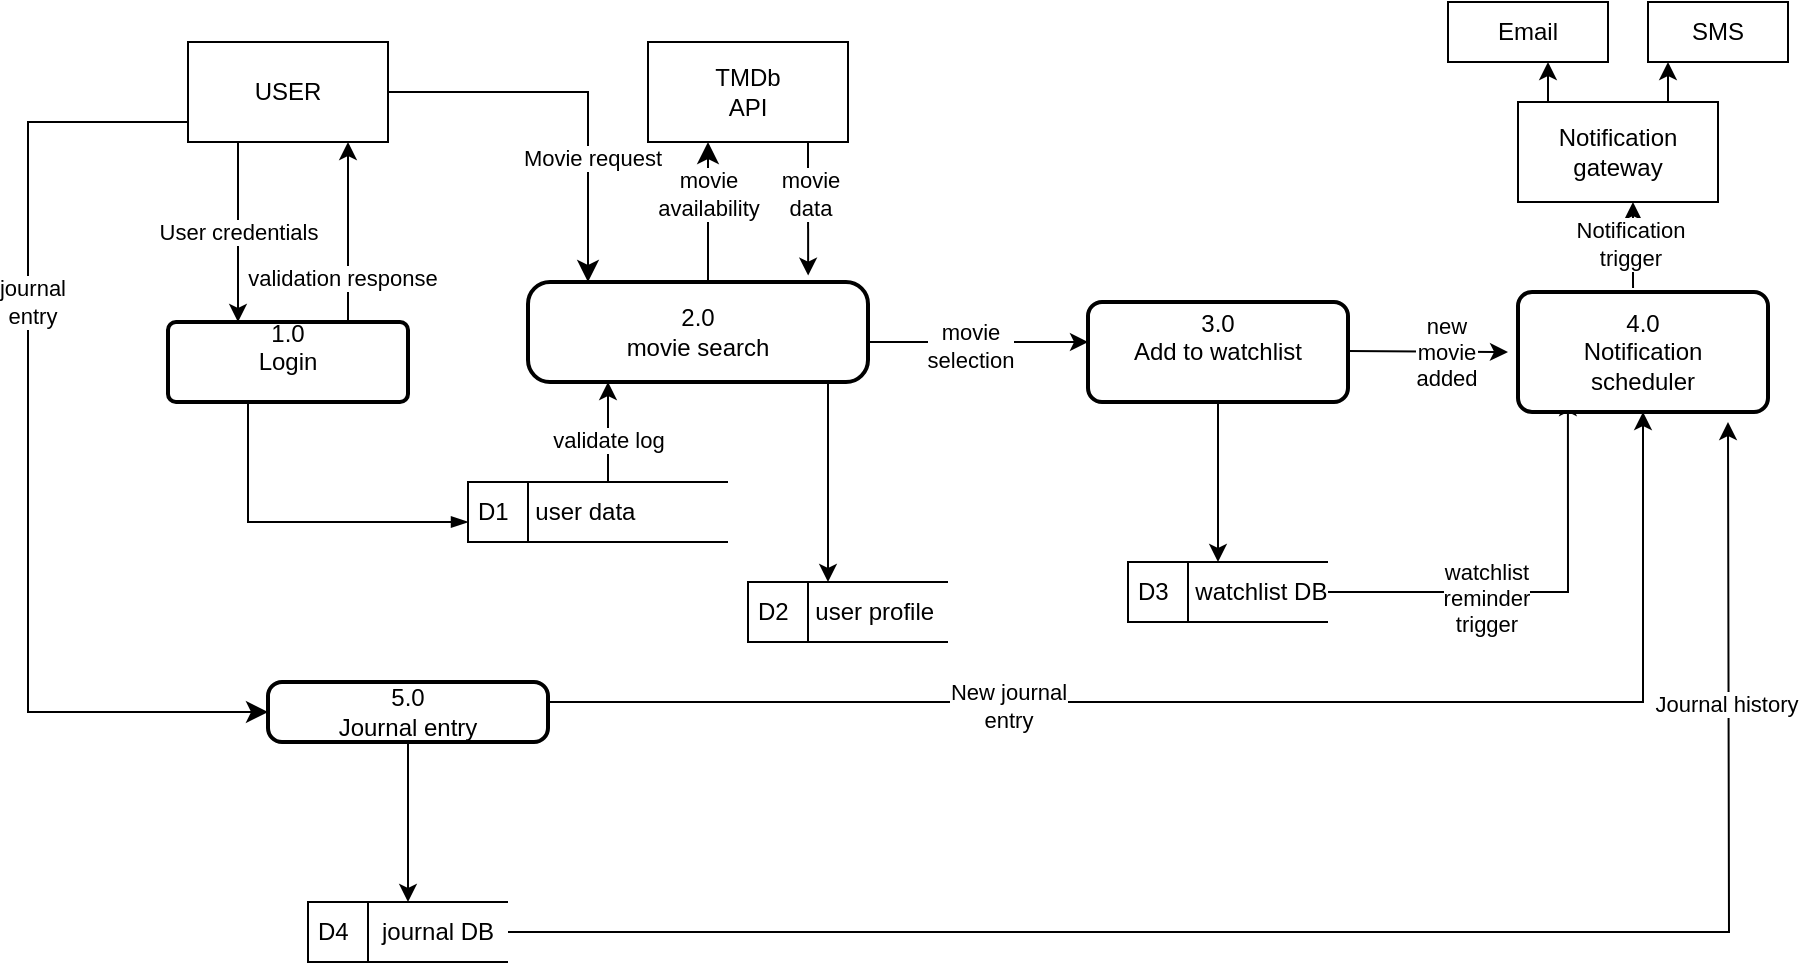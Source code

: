 <mxfile version="28.0.6">
  <diagram name="Page-1" id="leL1rRKYqdVQRdPTp1Ok">
    <mxGraphModel dx="1966" dy="796" grid="1" gridSize="10" guides="1" tooltips="1" connect="1" arrows="1" fold="1" page="1" pageScale="1" pageWidth="850" pageHeight="1100" background="none" math="0" shadow="0">
      <root>
        <mxCell id="0" />
        <mxCell id="1" parent="0" />
        <mxCell id="fdAt8DJKUqtN17egAkAn-1" value="USER" style="html=1;dashed=0;whiteSpace=wrap;" vertex="1" parent="1">
          <mxGeometry x="60" y="40" width="100" height="50" as="geometry" />
        </mxCell>
        <mxCell id="fdAt8DJKUqtN17egAkAn-8" value="User credentials" style="endArrow=classic;html=1;rounded=0;exitX=0.25;exitY=1;exitDx=0;exitDy=0;" edge="1" parent="1" source="fdAt8DJKUqtN17egAkAn-1">
          <mxGeometry width="50" height="50" relative="1" as="geometry">
            <mxPoint x="70" y="140" as="sourcePoint" />
            <mxPoint x="85" y="180" as="targetPoint" />
            <Array as="points">
              <mxPoint x="85" y="130" />
            </Array>
          </mxGeometry>
        </mxCell>
        <mxCell id="fdAt8DJKUqtN17egAkAn-11" value="" style="edgeStyle=orthogonalEdgeStyle;rounded=0;orthogonalLoop=1;jettySize=auto;html=1;" edge="1" parent="1" source="fdAt8DJKUqtN17egAkAn-9" target="fdAt8DJKUqtN17egAkAn-1">
          <mxGeometry relative="1" as="geometry">
            <Array as="points">
              <mxPoint x="140" y="150" />
              <mxPoint x="140" y="150" />
            </Array>
          </mxGeometry>
        </mxCell>
        <mxCell id="fdAt8DJKUqtN17egAkAn-12" value="validation response" style="edgeLabel;html=1;align=center;verticalAlign=middle;resizable=0;points=[];" vertex="1" connectable="0" parent="fdAt8DJKUqtN17egAkAn-11">
          <mxGeometry x="-0.498" y="3" relative="1" as="geometry">
            <mxPoint as="offset" />
          </mxGeometry>
        </mxCell>
        <mxCell id="fdAt8DJKUqtN17egAkAn-9" value="1.0&lt;div&gt;Login&lt;/div&gt;&lt;div&gt;&lt;br&gt;&lt;/div&gt;" style="rounded=1;whiteSpace=wrap;html=1;absoluteArcSize=1;arcSize=8;strokeWidth=2;" vertex="1" parent="1">
          <mxGeometry x="50" y="180" width="120" height="40" as="geometry" />
        </mxCell>
        <mxCell id="fdAt8DJKUqtN17egAkAn-13" value="" style="edgeStyle=elbowEdgeStyle;fontSize=12;html=1;endArrow=blockThin;endFill=1;rounded=0;" edge="1" parent="1">
          <mxGeometry width="160" relative="1" as="geometry">
            <mxPoint x="90" y="220" as="sourcePoint" />
            <mxPoint x="200" y="280" as="targetPoint" />
            <Array as="points">
              <mxPoint x="90" y="260" />
            </Array>
          </mxGeometry>
        </mxCell>
        <mxCell id="fdAt8DJKUqtN17egAkAn-14" value="D1&amp;nbsp; &amp;nbsp; user data" style="html=1;dashed=0;whiteSpace=wrap;shape=mxgraph.dfd.dataStoreID;align=left;spacingLeft=3;points=[[0,0],[0.5,0],[1,0],[0,0.5],[1,0.5],[0,1],[0.5,1],[1,1]];" vertex="1" parent="1">
          <mxGeometry x="200" y="260" width="130" height="30" as="geometry" />
        </mxCell>
        <mxCell id="fdAt8DJKUqtN17egAkAn-16" value="" style="edgeStyle=none;orthogonalLoop=1;jettySize=auto;html=1;rounded=0;" edge="1" parent="1">
          <mxGeometry width="100" relative="1" as="geometry">
            <mxPoint x="270" y="220" as="sourcePoint" />
            <mxPoint x="270" y="210" as="targetPoint" />
            <Array as="points">
              <mxPoint x="270" y="260" />
            </Array>
          </mxGeometry>
        </mxCell>
        <mxCell id="fdAt8DJKUqtN17egAkAn-91" value="validate log" style="edgeLabel;html=1;align=center;verticalAlign=middle;resizable=0;points=[];" vertex="1" connectable="0" parent="fdAt8DJKUqtN17egAkAn-16">
          <mxGeometry x="0.366" relative="1" as="geometry">
            <mxPoint as="offset" />
          </mxGeometry>
        </mxCell>
        <mxCell id="fdAt8DJKUqtN17egAkAn-17" value="2.0&lt;div&gt;movie search&lt;/div&gt;" style="rounded=1;whiteSpace=wrap;html=1;absoluteArcSize=1;arcSize=22;strokeWidth=2;" vertex="1" parent="1">
          <mxGeometry x="230" y="160" width="170" height="50" as="geometry" />
        </mxCell>
        <mxCell id="fdAt8DJKUqtN17egAkAn-22" value="" style="edgeStyle=segmentEdgeStyle;endArrow=classic;html=1;curved=0;rounded=0;endSize=8;startSize=8;exitX=1;exitY=0.5;exitDx=0;exitDy=0;" edge="1" parent="1" source="fdAt8DJKUqtN17egAkAn-1">
          <mxGeometry width="50" height="50" relative="1" as="geometry">
            <mxPoint x="200" y="65" as="sourcePoint" />
            <mxPoint x="260" y="160" as="targetPoint" />
            <Array as="points">
              <mxPoint x="260" y="65" />
            </Array>
          </mxGeometry>
        </mxCell>
        <mxCell id="fdAt8DJKUqtN17egAkAn-23" value="Movie request" style="edgeLabel;html=1;align=center;verticalAlign=middle;resizable=0;points=[];" vertex="1" connectable="0" parent="fdAt8DJKUqtN17egAkAn-22">
          <mxGeometry x="0.364" y="2" relative="1" as="geometry">
            <mxPoint as="offset" />
          </mxGeometry>
        </mxCell>
        <mxCell id="fdAt8DJKUqtN17egAkAn-24" value="" style="edgeStyle=segmentEdgeStyle;endArrow=classic;html=1;curved=0;rounded=0;endSize=8;startSize=8;" edge="1" parent="1">
          <mxGeometry width="50" height="50" relative="1" as="geometry">
            <mxPoint x="270" y="160" as="sourcePoint" />
            <mxPoint x="320" y="90" as="targetPoint" />
            <Array as="points">
              <mxPoint x="320" y="160" />
            </Array>
          </mxGeometry>
        </mxCell>
        <mxCell id="fdAt8DJKUqtN17egAkAn-27" value="movie&lt;div&gt;availability&lt;/div&gt;" style="edgeLabel;html=1;align=center;verticalAlign=middle;resizable=0;points=[];" vertex="1" connectable="0" parent="fdAt8DJKUqtN17egAkAn-24">
          <mxGeometry x="0.567" relative="1" as="geometry">
            <mxPoint as="offset" />
          </mxGeometry>
        </mxCell>
        <mxCell id="fdAt8DJKUqtN17egAkAn-25" value="TMDb&lt;div&gt;API&lt;/div&gt;" style="html=1;dashed=0;whiteSpace=wrap;" vertex="1" parent="1">
          <mxGeometry x="290" y="40" width="100" height="50" as="geometry" />
        </mxCell>
        <mxCell id="fdAt8DJKUqtN17egAkAn-26" value="" style="endArrow=classic;html=1;rounded=0;entryX=0.824;entryY=-0.064;entryDx=0;entryDy=0;entryPerimeter=0;" edge="1" parent="1" target="fdAt8DJKUqtN17egAkAn-17">
          <mxGeometry width="50" height="50" relative="1" as="geometry">
            <mxPoint x="370" y="90" as="sourcePoint" />
            <mxPoint x="370" y="150" as="targetPoint" />
          </mxGeometry>
        </mxCell>
        <mxCell id="fdAt8DJKUqtN17egAkAn-28" value="movie&lt;div&gt;data&lt;/div&gt;" style="edgeLabel;html=1;align=center;verticalAlign=middle;resizable=0;points=[];" vertex="1" connectable="0" parent="fdAt8DJKUqtN17egAkAn-26">
          <mxGeometry x="-0.222" y="1" relative="1" as="geometry">
            <mxPoint as="offset" />
          </mxGeometry>
        </mxCell>
        <mxCell id="fdAt8DJKUqtN17egAkAn-29" value="" style="endArrow=classic;html=1;rounded=0;" edge="1" parent="1">
          <mxGeometry width="50" height="50" relative="1" as="geometry">
            <mxPoint x="380" y="210" as="sourcePoint" />
            <mxPoint x="380" y="310" as="targetPoint" />
          </mxGeometry>
        </mxCell>
        <mxCell id="fdAt8DJKUqtN17egAkAn-30" value="D2&amp;nbsp; &amp;nbsp; user profile" style="html=1;dashed=0;whiteSpace=wrap;shape=mxgraph.dfd.dataStoreID;align=left;spacingLeft=3;points=[[0,0],[0.5,0],[1,0],[0,0.5],[1,0.5],[0,1],[0.5,1],[1,1]];" vertex="1" parent="1">
          <mxGeometry x="340" y="310" width="100" height="30" as="geometry" />
        </mxCell>
        <mxCell id="fdAt8DJKUqtN17egAkAn-31" value="" style="endArrow=classic;html=1;rounded=0;" edge="1" parent="1">
          <mxGeometry width="50" height="50" relative="1" as="geometry">
            <mxPoint x="400" y="190" as="sourcePoint" />
            <mxPoint x="510" y="190" as="targetPoint" />
            <Array as="points" />
          </mxGeometry>
        </mxCell>
        <mxCell id="fdAt8DJKUqtN17egAkAn-32" value="movie&lt;div&gt;selection&lt;/div&gt;" style="edgeLabel;html=1;align=center;verticalAlign=middle;resizable=0;points=[];" vertex="1" connectable="0" parent="fdAt8DJKUqtN17egAkAn-31">
          <mxGeometry x="-0.073" y="-2" relative="1" as="geometry">
            <mxPoint as="offset" />
          </mxGeometry>
        </mxCell>
        <mxCell id="fdAt8DJKUqtN17egAkAn-39" value="" style="edgeStyle=orthogonalEdgeStyle;rounded=0;orthogonalLoop=1;jettySize=auto;html=1;" edge="1" parent="1" source="fdAt8DJKUqtN17egAkAn-33" target="fdAt8DJKUqtN17egAkAn-37">
          <mxGeometry relative="1" as="geometry">
            <Array as="points">
              <mxPoint x="580" y="300" />
              <mxPoint x="580" y="300" />
            </Array>
          </mxGeometry>
        </mxCell>
        <mxCell id="fdAt8DJKUqtN17egAkAn-33" value="3.0&lt;div&gt;Add to watchlist&lt;/div&gt;&lt;div&gt;&lt;br&gt;&lt;/div&gt;" style="rounded=1;whiteSpace=wrap;html=1;absoluteArcSize=1;arcSize=14;strokeWidth=2;" vertex="1" parent="1">
          <mxGeometry x="510" y="170" width="130" height="50" as="geometry" />
        </mxCell>
        <mxCell id="fdAt8DJKUqtN17egAkAn-53" style="edgeStyle=orthogonalEdgeStyle;rounded=0;orthogonalLoop=1;jettySize=auto;html=1;entryX=0.217;entryY=1;entryDx=0;entryDy=0;entryPerimeter=0;" edge="1" parent="1" source="fdAt8DJKUqtN17egAkAn-37">
          <mxGeometry relative="1" as="geometry">
            <mxPoint x="749.955" y="218" as="targetPoint" />
            <Array as="points">
              <mxPoint x="750" y="315" />
            </Array>
          </mxGeometry>
        </mxCell>
        <mxCell id="fdAt8DJKUqtN17egAkAn-81" value="watchlist&lt;div&gt;reminder&lt;/div&gt;&lt;div&gt;trigger&lt;/div&gt;" style="edgeLabel;html=1;align=center;verticalAlign=middle;resizable=0;points=[];" vertex="1" connectable="0" parent="fdAt8DJKUqtN17egAkAn-53">
          <mxGeometry x="-0.27" y="-3" relative="1" as="geometry">
            <mxPoint as="offset" />
          </mxGeometry>
        </mxCell>
        <mxCell id="fdAt8DJKUqtN17egAkAn-37" value="D3&amp;nbsp; &amp;nbsp; watchlist DB" style="html=1;dashed=0;whiteSpace=wrap;shape=mxgraph.dfd.dataStoreID;align=left;spacingLeft=3;points=[[0,0],[0.5,0],[1,0],[0,0.5],[1,0.5],[0,1],[0.5,1],[1,1]];direction=east;" vertex="1" parent="1">
          <mxGeometry x="530" y="300" width="100" height="30" as="geometry" />
        </mxCell>
        <mxCell id="fdAt8DJKUqtN17egAkAn-46" value="" style="edgeStyle=orthogonalEdgeStyle;rounded=0;orthogonalLoop=1;jettySize=auto;html=1;" edge="1" parent="1">
          <mxGeometry relative="1" as="geometry">
            <mxPoint x="782.526" y="163" as="sourcePoint" />
            <mxPoint x="782.48" y="120" as="targetPoint" />
            <Array as="points">
              <mxPoint x="782" y="160" />
              <mxPoint x="782" y="160" />
            </Array>
          </mxGeometry>
        </mxCell>
        <mxCell id="fdAt8DJKUqtN17egAkAn-88" value="Notification&lt;div&gt;trigger&lt;/div&gt;" style="edgeLabel;html=1;align=center;verticalAlign=middle;resizable=0;points=[];" vertex="1" connectable="0" parent="fdAt8DJKUqtN17egAkAn-46">
          <mxGeometry x="0.041" y="2" relative="1" as="geometry">
            <mxPoint as="offset" />
          </mxGeometry>
        </mxCell>
        <mxCell id="fdAt8DJKUqtN17egAkAn-44" value="" style="edgeStyle=none;orthogonalLoop=1;jettySize=auto;html=1;rounded=0;" edge="1" parent="1">
          <mxGeometry width="100" relative="1" as="geometry">
            <mxPoint x="640" y="194.5" as="sourcePoint" />
            <mxPoint x="720" y="195" as="targetPoint" />
            <Array as="points" />
          </mxGeometry>
        </mxCell>
        <mxCell id="fdAt8DJKUqtN17egAkAn-80" value="new&lt;div&gt;movie&lt;/div&gt;&lt;div&gt;added&lt;/div&gt;" style="edgeLabel;html=1;align=center;verticalAlign=middle;resizable=0;points=[];" vertex="1" connectable="0" parent="fdAt8DJKUqtN17egAkAn-44">
          <mxGeometry x="0.213" relative="1" as="geometry">
            <mxPoint as="offset" />
          </mxGeometry>
        </mxCell>
        <mxCell id="fdAt8DJKUqtN17egAkAn-48" style="edgeStyle=orthogonalEdgeStyle;rounded=0;orthogonalLoop=1;jettySize=auto;html=1;" edge="1" parent="1" source="fdAt8DJKUqtN17egAkAn-47">
          <mxGeometry relative="1" as="geometry">
            <mxPoint x="740" y="50" as="targetPoint" />
            <Array as="points">
              <mxPoint x="740" y="50" />
              <mxPoint x="740" y="50" />
            </Array>
          </mxGeometry>
        </mxCell>
        <mxCell id="fdAt8DJKUqtN17egAkAn-49" style="edgeStyle=orthogonalEdgeStyle;rounded=0;orthogonalLoop=1;jettySize=auto;html=1;" edge="1" parent="1" source="fdAt8DJKUqtN17egAkAn-47">
          <mxGeometry relative="1" as="geometry">
            <mxPoint x="800" y="50" as="targetPoint" />
            <Array as="points">
              <mxPoint x="800" y="50" />
              <mxPoint x="800" y="50" />
            </Array>
          </mxGeometry>
        </mxCell>
        <mxCell id="fdAt8DJKUqtN17egAkAn-47" value="Notification&lt;div&gt;gateway&lt;/div&gt;" style="html=1;dashed=0;whiteSpace=wrap;" vertex="1" parent="1">
          <mxGeometry x="725" y="70" width="100" height="50" as="geometry" />
        </mxCell>
        <mxCell id="fdAt8DJKUqtN17egAkAn-50" value="Email" style="html=1;dashed=0;whiteSpace=wrap;" vertex="1" parent="1">
          <mxGeometry x="690" y="20" width="80" height="30" as="geometry" />
        </mxCell>
        <mxCell id="fdAt8DJKUqtN17egAkAn-51" value="SMS" style="html=1;dashed=0;whiteSpace=wrap;" vertex="1" parent="1">
          <mxGeometry x="790" y="20" width="70" height="30" as="geometry" />
        </mxCell>
        <mxCell id="fdAt8DJKUqtN17egAkAn-75" value="" style="edgeStyle=orthogonalEdgeStyle;rounded=0;orthogonalLoop=1;jettySize=auto;html=1;" edge="1" parent="1" source="fdAt8DJKUqtN17egAkAn-54">
          <mxGeometry relative="1" as="geometry">
            <mxPoint x="170" y="470" as="targetPoint" />
          </mxGeometry>
        </mxCell>
        <mxCell id="fdAt8DJKUqtN17egAkAn-84" value="" style="edgeStyle=orthogonalEdgeStyle;rounded=0;orthogonalLoop=1;jettySize=auto;html=1;exitX=1;exitY=0.5;exitDx=0;exitDy=0;entryX=0.5;entryY=1;entryDx=0;entryDy=0;" edge="1" parent="1" source="fdAt8DJKUqtN17egAkAn-54" target="fdAt8DJKUqtN17egAkAn-82">
          <mxGeometry relative="1" as="geometry">
            <mxPoint x="780" y="240" as="targetPoint" />
            <Array as="points">
              <mxPoint x="240" y="370" />
              <mxPoint x="787" y="370" />
            </Array>
          </mxGeometry>
        </mxCell>
        <mxCell id="fdAt8DJKUqtN17egAkAn-85" value="New journal&lt;div&gt;entry&lt;/div&gt;" style="edgeLabel;html=1;align=center;verticalAlign=middle;resizable=0;points=[];" vertex="1" connectable="0" parent="fdAt8DJKUqtN17egAkAn-84">
          <mxGeometry x="-0.327" y="-2" relative="1" as="geometry">
            <mxPoint as="offset" />
          </mxGeometry>
        </mxCell>
        <mxCell id="fdAt8DJKUqtN17egAkAn-54" value="5.0&lt;div&gt;Journal entry&lt;/div&gt;" style="rounded=1;whiteSpace=wrap;html=1;absoluteArcSize=1;arcSize=14;strokeWidth=2;" vertex="1" parent="1">
          <mxGeometry x="100" y="360" width="140" height="30" as="geometry" />
        </mxCell>
        <mxCell id="fdAt8DJKUqtN17egAkAn-70" value="" style="edgeStyle=segmentEdgeStyle;endArrow=classic;html=1;curved=0;rounded=0;endSize=8;startSize=8;exitX=0;exitY=0.75;exitDx=0;exitDy=0;entryX=0;entryY=0.5;entryDx=0;entryDy=0;" edge="1" parent="1" source="fdAt8DJKUqtN17egAkAn-1" target="fdAt8DJKUqtN17egAkAn-54">
          <mxGeometry width="50" height="50" relative="1" as="geometry">
            <mxPoint x="-70" y="80" as="sourcePoint" />
            <mxPoint x="-20" y="30" as="targetPoint" />
            <Array as="points">
              <mxPoint x="60" y="80" />
              <mxPoint x="-20" y="80" />
              <mxPoint x="-20" y="375" />
            </Array>
          </mxGeometry>
        </mxCell>
        <mxCell id="fdAt8DJKUqtN17egAkAn-71" value="journal&lt;div&gt;entry&lt;/div&gt;" style="edgeLabel;html=1;align=center;verticalAlign=middle;resizable=0;points=[];" vertex="1" connectable="0" parent="fdAt8DJKUqtN17egAkAn-70">
          <mxGeometry x="-0.306" y="2" relative="1" as="geometry">
            <mxPoint as="offset" />
          </mxGeometry>
        </mxCell>
        <mxCell id="fdAt8DJKUqtN17egAkAn-86" style="edgeStyle=orthogonalEdgeStyle;rounded=0;orthogonalLoop=1;jettySize=auto;html=1;" edge="1" parent="1" source="fdAt8DJKUqtN17egAkAn-76">
          <mxGeometry relative="1" as="geometry">
            <mxPoint x="830" y="230" as="targetPoint" />
          </mxGeometry>
        </mxCell>
        <mxCell id="fdAt8DJKUqtN17egAkAn-90" value="Journal history" style="edgeLabel;html=1;align=center;verticalAlign=middle;resizable=0;points=[];" vertex="1" connectable="0" parent="fdAt8DJKUqtN17egAkAn-86">
          <mxGeometry x="0.674" y="2" relative="1" as="geometry">
            <mxPoint as="offset" />
          </mxGeometry>
        </mxCell>
        <mxCell id="fdAt8DJKUqtN17egAkAn-76" value="D4&amp;nbsp; &amp;nbsp; &amp;nbsp;journal DB" style="html=1;dashed=0;whiteSpace=wrap;shape=mxgraph.dfd.dataStoreID;align=left;spacingLeft=3;points=[[0,0],[0.5,0],[1,0],[0,0.5],[1,0.5],[0,1],[0.5,1],[1,1]];" vertex="1" parent="1">
          <mxGeometry x="120" y="470" width="100" height="30" as="geometry" />
        </mxCell>
        <mxCell id="fdAt8DJKUqtN17egAkAn-82" value="4.0&lt;div&gt;Notification&lt;/div&gt;&lt;div&gt;scheduler&lt;/div&gt;" style="rounded=1;whiteSpace=wrap;html=1;absoluteArcSize=1;arcSize=14;strokeWidth=2;" vertex="1" parent="1">
          <mxGeometry x="725" y="165" width="125" height="60" as="geometry" />
        </mxCell>
      </root>
    </mxGraphModel>
  </diagram>
</mxfile>
